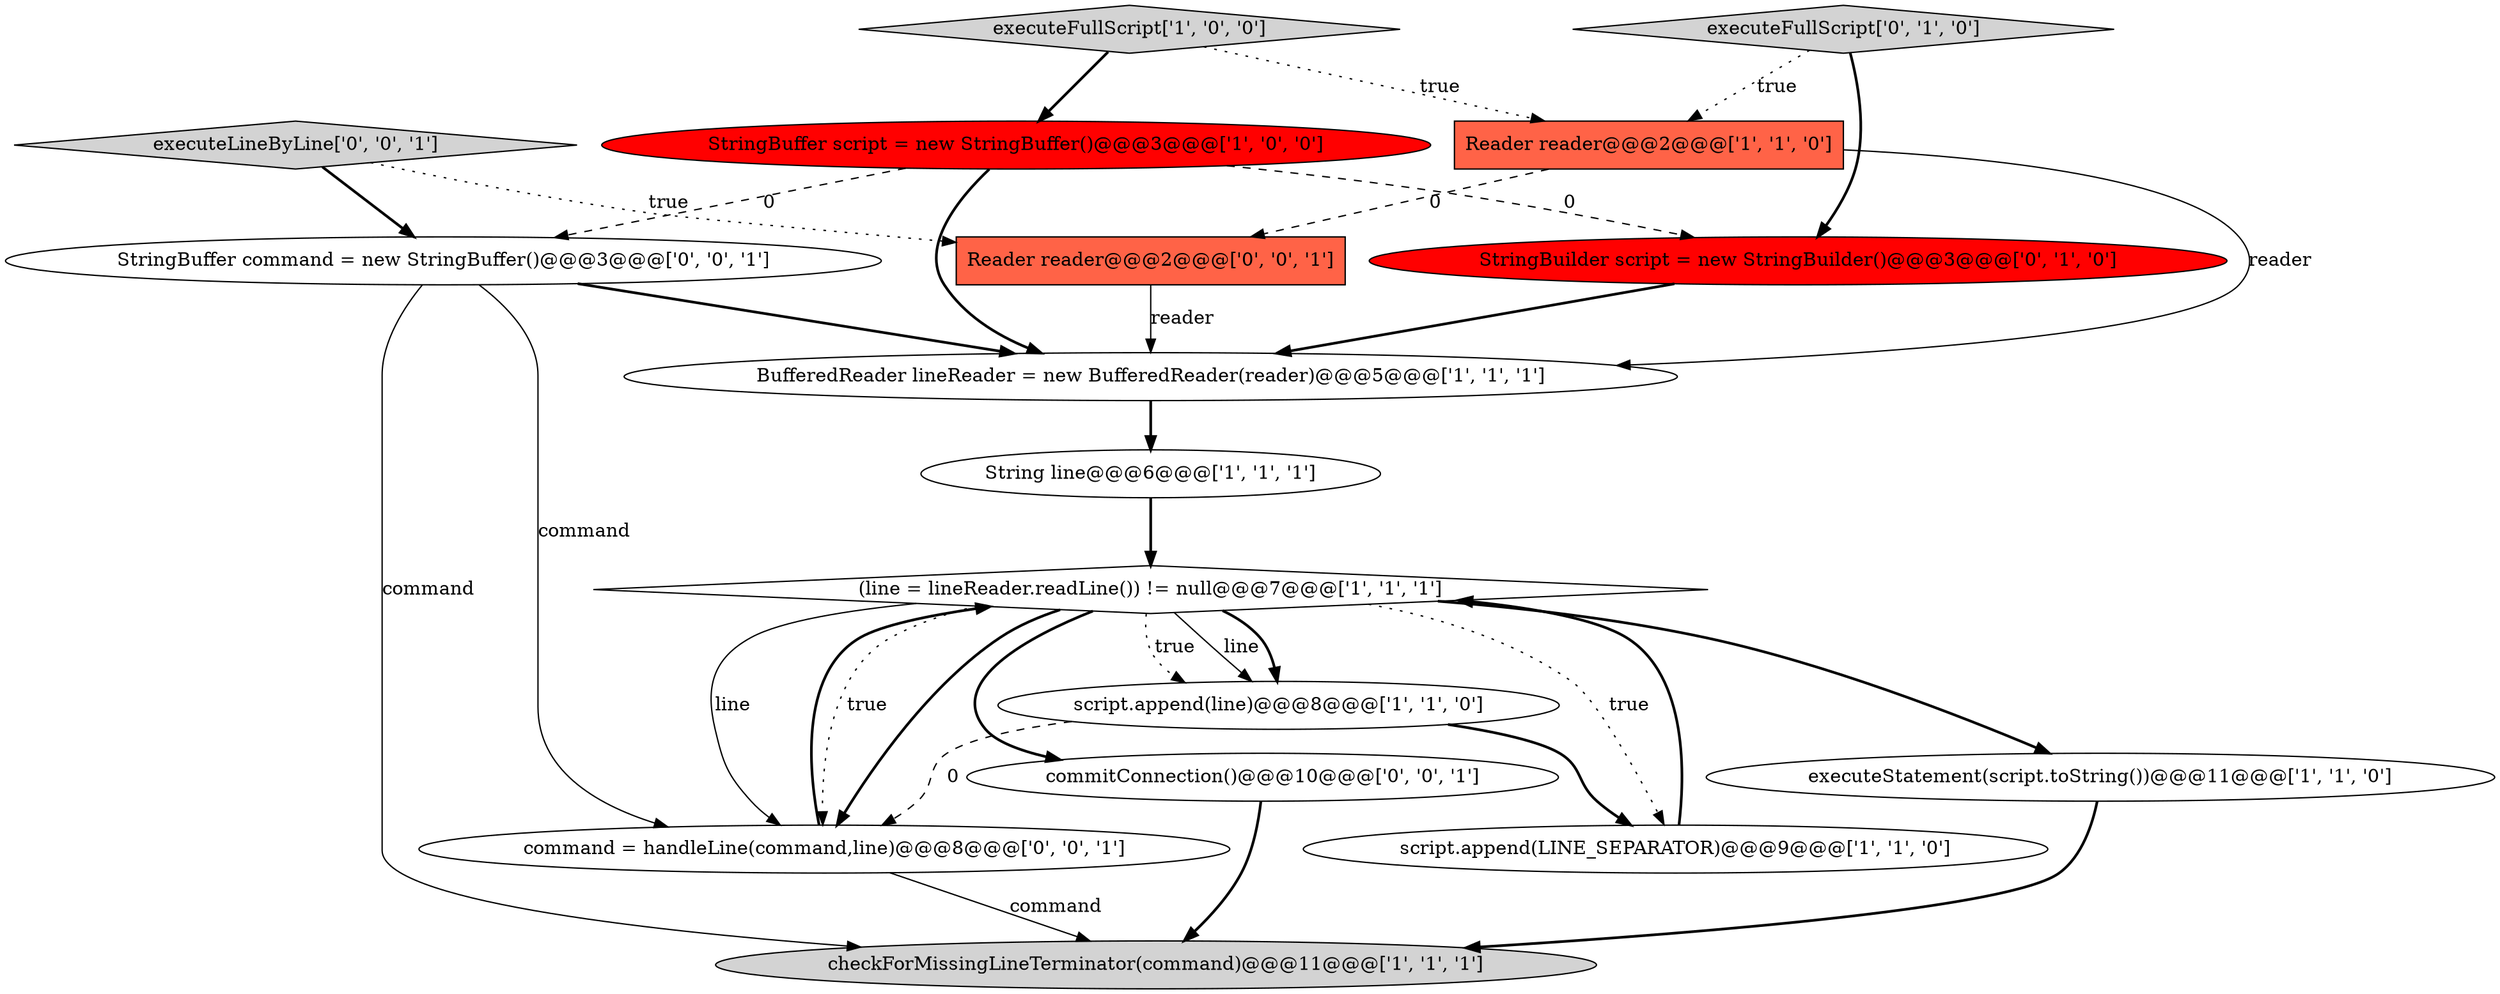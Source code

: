 digraph {
9 [style = filled, label = "String line@@@6@@@['1', '1', '1']", fillcolor = white, shape = ellipse image = "AAA0AAABBB1BBB"];
13 [style = filled, label = "command = handleLine(command,line)@@@8@@@['0', '0', '1']", fillcolor = white, shape = ellipse image = "AAA0AAABBB3BBB"];
4 [style = filled, label = "executeStatement(script.toString())@@@11@@@['1', '1', '0']", fillcolor = white, shape = ellipse image = "AAA0AAABBB1BBB"];
3 [style = filled, label = "Reader reader@@@2@@@['1', '1', '0']", fillcolor = tomato, shape = box image = "AAA0AAABBB1BBB"];
2 [style = filled, label = "StringBuffer script = new StringBuffer()@@@3@@@['1', '0', '0']", fillcolor = red, shape = ellipse image = "AAA1AAABBB1BBB"];
1 [style = filled, label = "script.append(LINE_SEPARATOR)@@@9@@@['1', '1', '0']", fillcolor = white, shape = ellipse image = "AAA0AAABBB1BBB"];
10 [style = filled, label = "StringBuilder script = new StringBuilder()@@@3@@@['0', '1', '0']", fillcolor = red, shape = ellipse image = "AAA1AAABBB2BBB"];
8 [style = filled, label = "BufferedReader lineReader = new BufferedReader(reader)@@@5@@@['1', '1', '1']", fillcolor = white, shape = ellipse image = "AAA0AAABBB1BBB"];
14 [style = filled, label = "StringBuffer command = new StringBuffer()@@@3@@@['0', '0', '1']", fillcolor = white, shape = ellipse image = "AAA0AAABBB3BBB"];
15 [style = filled, label = "Reader reader@@@2@@@['0', '0', '1']", fillcolor = tomato, shape = box image = "AAA0AAABBB3BBB"];
7 [style = filled, label = "checkForMissingLineTerminator(command)@@@11@@@['1', '1', '1']", fillcolor = lightgray, shape = ellipse image = "AAA0AAABBB1BBB"];
12 [style = filled, label = "commitConnection()@@@10@@@['0', '0', '1']", fillcolor = white, shape = ellipse image = "AAA0AAABBB3BBB"];
6 [style = filled, label = "script.append(line)@@@8@@@['1', '1', '0']", fillcolor = white, shape = ellipse image = "AAA0AAABBB1BBB"];
11 [style = filled, label = "executeFullScript['0', '1', '0']", fillcolor = lightgray, shape = diamond image = "AAA0AAABBB2BBB"];
16 [style = filled, label = "executeLineByLine['0', '0', '1']", fillcolor = lightgray, shape = diamond image = "AAA0AAABBB3BBB"];
5 [style = filled, label = "executeFullScript['1', '0', '0']", fillcolor = lightgray, shape = diamond image = "AAA0AAABBB1BBB"];
0 [style = filled, label = "(line = lineReader.readLine()) != null@@@7@@@['1', '1', '1']", fillcolor = white, shape = diamond image = "AAA0AAABBB1BBB"];
0->6 [style = solid, label="line"];
0->13 [style = dotted, label="true"];
9->0 [style = bold, label=""];
0->13 [style = bold, label=""];
0->6 [style = bold, label=""];
13->7 [style = solid, label="command"];
0->12 [style = bold, label=""];
0->13 [style = solid, label="line"];
1->0 [style = bold, label=""];
5->3 [style = dotted, label="true"];
14->13 [style = solid, label="command"];
0->6 [style = dotted, label="true"];
12->7 [style = bold, label=""];
4->7 [style = bold, label=""];
2->10 [style = dashed, label="0"];
15->8 [style = solid, label="reader"];
14->7 [style = solid, label="command"];
6->1 [style = bold, label=""];
5->2 [style = bold, label=""];
6->13 [style = dashed, label="0"];
2->14 [style = dashed, label="0"];
10->8 [style = bold, label=""];
0->4 [style = bold, label=""];
11->10 [style = bold, label=""];
0->1 [style = dotted, label="true"];
8->9 [style = bold, label=""];
3->15 [style = dashed, label="0"];
16->14 [style = bold, label=""];
14->8 [style = bold, label=""];
11->3 [style = dotted, label="true"];
3->8 [style = solid, label="reader"];
2->8 [style = bold, label=""];
13->0 [style = bold, label=""];
16->15 [style = dotted, label="true"];
}
